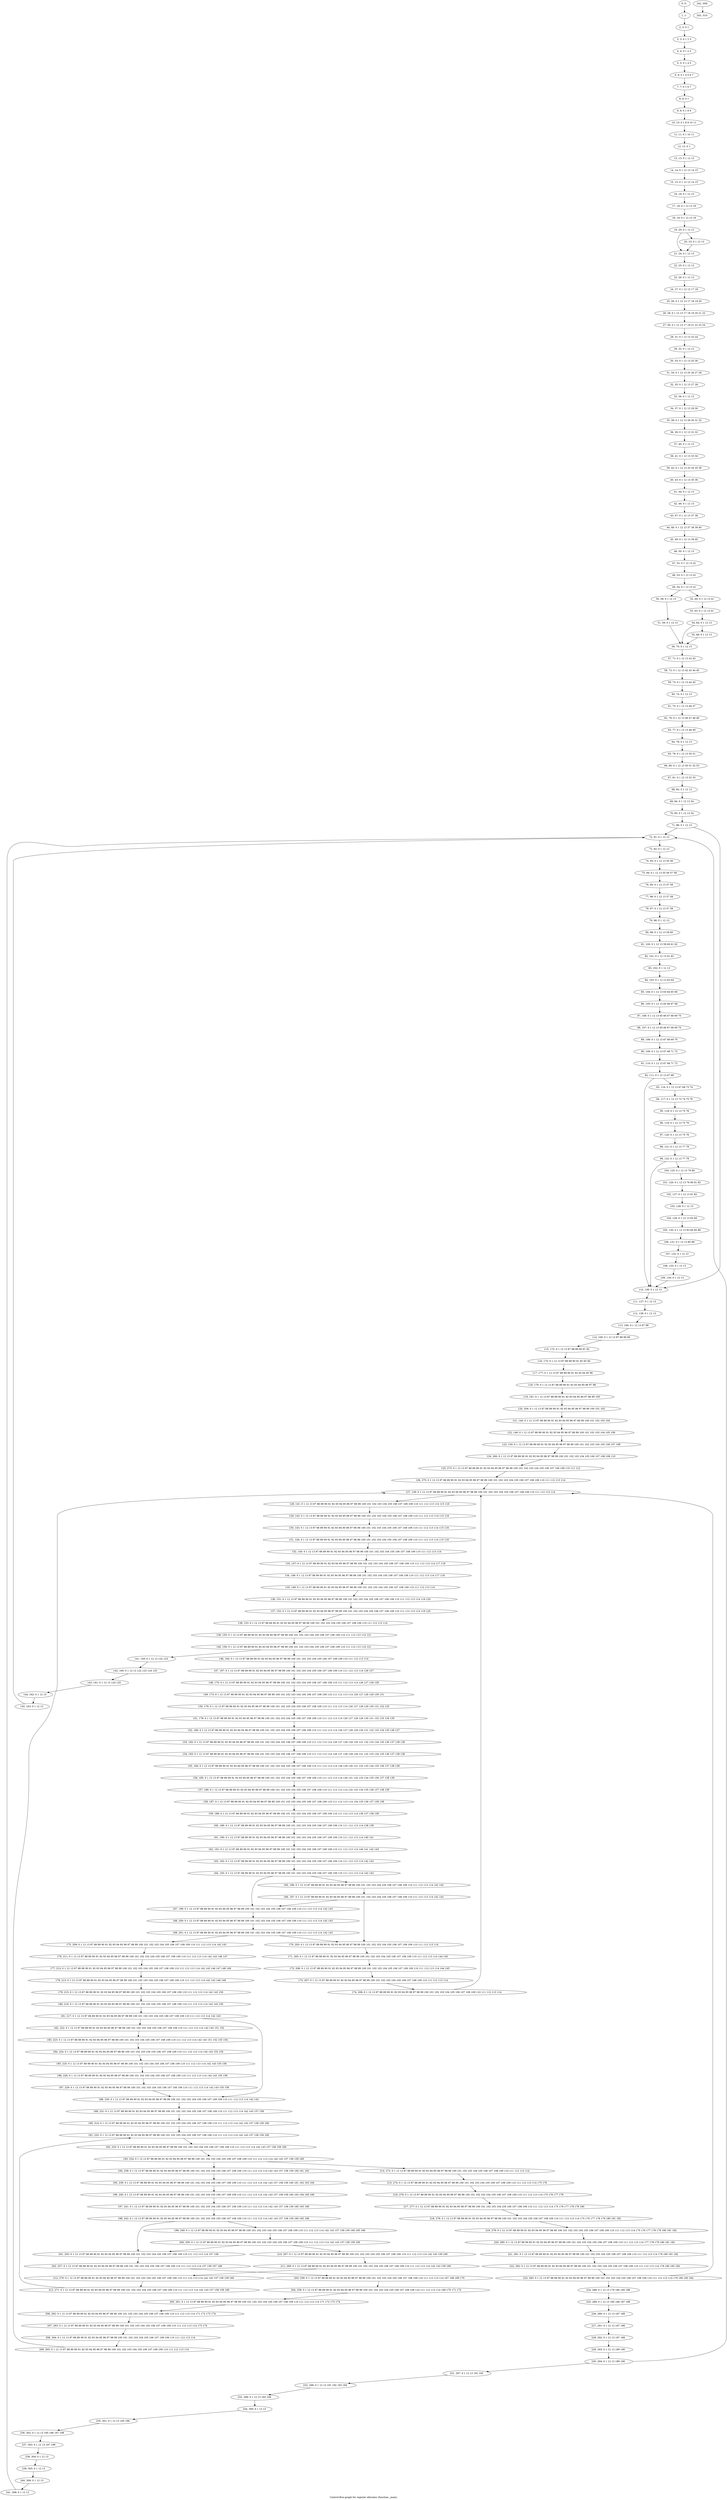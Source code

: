 digraph G {
graph [label="Control-flow-graph for register allocator (function _main)"]
0[label="0, 0: "];
1[label="1, 1: "];
2[label="2, 2: 0 1 "];
3[label="3, 3: 0 1 2 3 "];
4[label="4, 4: 0 1 2 3 "];
5[label="5, 5: 0 1 4 5 "];
6[label="6, 6: 0 1 4 5 6 7 "];
7[label="7, 7: 0 1 6 7 "];
8[label="8, 8: 0 1 "];
9[label="9, 9: 0 1 8 9 "];
10[label="10, 10: 0 1 8 9 10 11 "];
11[label="11, 11: 0 1 10 11 "];
12[label="12, 12: 0 1 "];
13[label="13, 13: 0 1 12 13 "];
14[label="14, 14: 0 1 12 13 14 15 "];
15[label="15, 15: 0 1 12 13 14 15 "];
16[label="16, 16: 0 1 12 13 "];
17[label="17, 18: 0 1 12 13 16 "];
18[label="18, 19: 0 1 12 13 16 "];
19[label="19, 20: 0 1 12 13 "];
20[label="20, 23: 0 1 12 13 "];
21[label="21, 24: 0 1 12 13 "];
22[label="22, 25: 0 1 12 13 "];
23[label="23, 26: 0 1 12 13 "];
24[label="24, 27: 0 1 12 13 17 18 "];
25[label="25, 28: 0 1 12 13 17 18 19 20 "];
26[label="26, 29: 0 1 12 13 17 18 19 20 21 22 "];
27[label="27, 30: 0 1 12 13 17 18 21 22 23 24 "];
28[label="28, 31: 0 1 12 13 23 24 "];
29[label="29, 32: 0 1 12 13 "];
30[label="30, 33: 0 1 12 13 25 26 "];
31[label="31, 34: 0 1 12 13 25 26 27 28 "];
32[label="32, 35: 0 1 12 13 27 28 "];
33[label="33, 36: 0 1 12 13 "];
34[label="34, 37: 0 1 12 13 29 30 "];
35[label="35, 38: 0 1 12 13 29 30 31 32 "];
36[label="36, 39: 0 1 12 13 31 32 "];
37[label="37, 40: 0 1 12 13 "];
38[label="38, 41: 0 1 12 13 33 34 "];
39[label="39, 42: 0 1 12 13 33 34 35 36 "];
40[label="40, 43: 0 1 12 13 35 36 "];
41[label="41, 44: 0 1 12 13 "];
42[label="42, 46: 0 1 12 13 "];
43[label="43, 47: 0 1 12 13 37 38 "];
44[label="44, 48: 0 1 12 13 37 38 39 40 "];
45[label="45, 49: 0 1 12 13 39 40 "];
46[label="46, 50: 0 1 12 13 "];
47[label="47, 52: 0 1 12 13 41 "];
48[label="48, 53: 0 1 12 13 41 "];
49[label="49, 54: 0 1 12 13 41 "];
50[label="50, 58: 0 1 12 13 "];
51[label="51, 59: 0 1 12 13 "];
52[label="52, 60: 0 1 12 13 41 "];
53[label="53, 63: 0 1 12 13 41 "];
54[label="54, 64: 0 1 12 13 "];
55[label="55, 68: 0 1 12 13 "];
56[label="56, 70: 0 1 12 13 "];
57[label="57, 71: 0 1 12 13 42 43 "];
58[label="58, 72: 0 1 12 13 42 43 44 45 "];
59[label="59, 73: 0 1 12 13 44 45 "];
60[label="60, 74: 0 1 12 13 "];
61[label="61, 75: 0 1 12 13 46 47 "];
62[label="62, 76: 0 1 12 13 46 47 48 49 "];
63[label="63, 77: 0 1 12 13 48 49 "];
64[label="64, 78: 0 1 12 13 "];
65[label="65, 79: 0 1 12 13 50 51 "];
66[label="66, 80: 0 1 12 13 50 51 52 53 "];
67[label="67, 81: 0 1 12 13 52 53 "];
68[label="68, 82: 0 1 12 13 "];
69[label="69, 84: 0 1 12 13 54 "];
70[label="70, 85: 0 1 12 13 54 "];
71[label="71, 86: 0 1 12 13 "];
72[label="72, 91: 0 1 12 13 "];
73[label="73, 92: 0 1 12 13 "];
74[label="74, 93: 0 1 12 13 55 56 "];
75[label="75, 94: 0 1 12 13 55 56 57 58 "];
76[label="76, 95: 0 1 12 13 57 58 "];
77[label="77, 96: 0 1 12 13 57 58 "];
78[label="78, 97: 0 1 12 13 57 58 "];
79[label="79, 98: 0 1 12 13 "];
80[label="80, 99: 0 1 12 13 59 60 "];
81[label="81, 100: 0 1 12 13 59 60 61 62 "];
82[label="82, 101: 0 1 12 13 61 62 "];
83[label="83, 102: 0 1 12 13 "];
84[label="84, 103: 0 1 12 13 63 64 "];
85[label="85, 104: 0 1 12 13 63 64 65 66 "];
86[label="86, 105: 0 1 12 13 65 66 67 68 "];
87[label="87, 106: 0 1 12 13 65 66 67 68 69 70 "];
88[label="88, 107: 0 1 12 13 65 66 67 68 69 70 "];
89[label="89, 108: 0 1 12 13 67 68 69 70 "];
90[label="90, 109: 0 1 12 13 67 68 71 72 "];
91[label="91, 110: 0 1 12 13 67 68 71 72 "];
92[label="92, 111: 0 1 12 13 67 68 "];
93[label="93, 116: 0 1 12 13 67 68 73 74 "];
94[label="94, 117: 0 1 12 13 73 74 75 76 "];
95[label="95, 118: 0 1 12 13 75 76 "];
96[label="96, 119: 0 1 12 13 75 76 "];
97[label="97, 120: 0 1 12 13 75 76 "];
98[label="98, 121: 0 1 12 13 77 78 "];
99[label="99, 122: 0 1 12 13 77 78 "];
100[label="100, 125: 0 1 12 13 79 80 "];
101[label="101, 126: 0 1 12 13 79 80 81 82 "];
102[label="102, 127: 0 1 12 13 81 82 "];
103[label="103, 128: 0 1 12 13 "];
104[label="104, 129: 0 1 12 13 83 84 "];
105[label="105, 130: 0 1 12 13 83 84 85 86 "];
106[label="106, 131: 0 1 12 13 85 86 "];
107[label="107, 132: 0 1 12 13 "];
108[label="108, 133: 0 1 12 13 "];
109[label="109, 134: 0 1 12 13 "];
110[label="110, 136: 0 1 12 13 "];
111[label="111, 137: 0 1 12 13 "];
112[label="112, 138: 0 1 12 13 "];
113[label="113, 166: 0 1 12 13 87 88 "];
114[label="114, 169: 0 1 12 13 87 88 89 90 "];
115[label="115, 172: 0 1 12 13 87 88 89 90 91 92 "];
116[label="116, 175: 0 1 12 13 87 88 89 90 91 92 93 94 "];
117[label="117, 177: 0 1 12 13 87 88 89 90 91 92 93 94 95 96 "];
118[label="118, 179: 0 1 12 13 87 88 89 90 91 92 93 94 95 96 97 98 "];
119[label="119, 181: 0 1 12 13 87 88 89 90 91 92 93 94 95 96 97 98 99 100 "];
120[label="120, 204: 0 1 12 13 87 88 89 90 91 92 93 94 95 96 97 98 99 100 101 102 "];
121[label="121, 140: 0 1 12 13 87 88 89 90 91 92 93 94 95 96 97 98 99 100 101 102 103 104 "];
122[label="122, 146: 0 1 12 13 87 88 89 90 91 92 93 94 95 96 97 98 99 100 101 102 103 104 105 106 "];
123[label="123, 150: 0 1 12 13 87 88 89 90 91 92 93 94 95 96 97 98 99 100 101 102 103 104 105 106 107 108 "];
124[label="124, 260: 0 1 12 13 87 88 89 90 91 92 93 94 95 96 97 98 99 100 101 102 103 104 105 106 107 108 109 110 "];
125[label="125, 273: 0 1 12 13 87 88 89 90 91 92 93 94 95 96 97 98 99 100 101 102 103 104 105 106 107 108 109 110 111 112 "];
126[label="126, 275: 0 1 12 13 87 88 89 90 91 92 93 94 95 96 97 98 99 100 101 102 103 104 105 106 107 108 109 110 111 112 113 114 "];
127[label="127, 139: 0 1 12 13 87 88 89 90 91 92 93 94 95 96 97 98 99 100 101 102 103 104 105 106 107 108 109 110 111 112 113 114 "];
128[label="128, 141: 0 1 12 13 87 88 89 90 91 92 93 94 95 96 97 98 99 100 101 102 103 104 105 106 107 108 109 110 111 112 113 114 115 116 "];
129[label="129, 142: 0 1 12 13 87 88 89 90 91 92 93 94 95 96 97 98 99 100 101 102 103 104 105 106 107 108 109 110 111 112 113 114 115 116 "];
130[label="130, 143: 0 1 12 13 87 88 89 90 91 92 93 94 95 96 97 98 99 100 101 102 103 104 105 106 107 108 109 110 111 112 113 114 115 116 "];
131[label="131, 144: 0 1 12 13 87 88 89 90 91 92 93 94 95 96 97 98 99 100 101 102 103 104 105 106 107 108 109 110 111 112 113 114 115 116 "];
132[label="132, 145: 0 1 12 13 87 88 89 90 91 92 93 94 95 96 97 98 99 100 101 102 103 104 105 106 107 108 109 110 111 112 113 114 "];
133[label="133, 147: 0 1 12 13 87 88 89 90 91 92 93 94 95 96 97 98 99 100 101 102 103 104 105 106 107 108 109 110 111 112 113 114 117 118 "];
134[label="134, 148: 0 1 12 13 87 88 89 90 91 92 93 94 95 96 97 98 99 100 101 102 103 104 105 106 107 108 109 110 111 112 113 114 117 118 "];
135[label="135, 149: 0 1 12 13 87 88 89 90 91 92 93 94 95 96 97 98 99 100 101 102 103 104 105 106 107 108 109 110 111 112 113 114 "];
136[label="136, 151: 0 1 12 13 87 88 89 90 91 92 93 94 95 96 97 98 99 100 101 102 103 104 105 106 107 108 109 110 111 112 113 114 119 120 "];
137[label="137, 152: 0 1 12 13 87 88 89 90 91 92 93 94 95 96 97 98 99 100 101 102 103 104 105 106 107 108 109 110 111 112 113 114 119 120 "];
138[label="138, 153: 0 1 12 13 87 88 89 90 91 92 93 94 95 96 97 98 99 100 101 102 103 104 105 106 107 108 109 110 111 112 113 114 "];
139[label="139, 155: 0 1 12 13 87 88 89 90 91 92 93 94 95 96 97 98 99 100 101 102 103 104 105 106 107 108 109 110 111 112 113 114 121 "];
140[label="140, 156: 0 1 12 13 87 88 89 90 91 92 93 94 95 96 97 98 99 100 101 102 103 104 105 106 107 108 109 110 111 112 113 114 121 "];
141[label="141, 159: 0 1 12 13 122 123 "];
142[label="142, 160: 0 1 12 13 122 123 124 125 "];
143[label="143, 161: 0 1 12 13 124 125 "];
144[label="144, 162: 0 1 12 13 "];
145[label="145, 163: 0 1 12 13 "];
146[label="146, 164: 0 1 12 13 87 88 89 90 91 92 93 94 95 96 97 98 99 100 101 102 103 104 105 106 107 108 109 110 111 112 113 114 "];
147[label="147, 167: 0 1 12 13 87 88 89 90 91 92 93 94 95 96 97 98 99 100 101 102 103 104 105 106 107 108 109 110 111 112 113 114 126 127 "];
148[label="148, 170: 0 1 12 13 87 88 89 90 91 92 93 94 95 96 97 98 99 100 101 102 103 104 105 106 107 108 109 110 111 112 113 114 126 127 128 129 "];
149[label="149, 173: 0 1 12 13 87 88 89 90 91 92 93 94 95 96 97 98 99 100 101 102 103 104 105 106 107 108 109 110 111 112 113 114 126 127 128 129 130 131 "];
150[label="150, 176: 0 1 12 13 87 88 89 90 91 92 93 94 95 96 97 98 99 100 101 102 103 104 105 106 107 108 109 110 111 112 113 114 126 127 128 129 130 131 132 133 "];
151[label="151, 178: 0 1 12 13 87 88 89 90 91 92 93 94 95 96 97 98 99 100 101 102 103 104 105 106 107 108 109 110 111 112 113 114 126 127 128 129 130 131 132 133 134 135 "];
152[label="152, 180: 0 1 12 13 87 88 89 90 91 92 93 94 95 96 97 98 99 100 101 102 103 104 105 106 107 108 109 110 111 112 113 114 126 127 128 129 130 131 132 133 134 135 136 137 "];
153[label="153, 182: 0 1 12 13 87 88 89 90 91 92 93 94 95 96 97 98 99 100 101 102 103 104 105 106 107 108 109 110 111 112 113 114 126 127 128 129 130 131 132 133 134 135 136 137 138 139 "];
154[label="154, 183: 0 1 12 13 87 88 89 90 91 92 93 94 95 96 97 98 99 100 101 102 103 104 105 106 107 108 109 110 111 112 113 114 126 127 128 129 130 131 132 133 134 135 136 137 138 139 "];
155[label="155, 184: 0 1 12 13 87 88 89 90 91 92 93 94 95 96 97 98 99 100 101 102 103 104 105 106 107 108 109 110 111 112 113 114 128 129 130 131 132 133 134 135 136 137 138 139 "];
156[label="156, 185: 0 1 12 13 87 88 89 90 91 92 93 94 95 96 97 98 99 100 101 102 103 104 105 106 107 108 109 110 111 112 113 114 130 131 132 133 134 135 136 137 138 139 "];
157[label="157, 186: 0 1 12 13 87 88 89 90 91 92 93 94 95 96 97 98 99 100 101 102 103 104 105 106 107 108 109 110 111 112 113 114 132 133 134 135 136 137 138 139 "];
158[label="158, 187: 0 1 12 13 87 88 89 90 91 92 93 94 95 96 97 98 99 100 101 102 103 104 105 106 107 108 109 110 111 112 113 114 134 135 136 137 138 139 "];
159[label="159, 188: 0 1 12 13 87 88 89 90 91 92 93 94 95 96 97 98 99 100 101 102 103 104 105 106 107 108 109 110 111 112 113 114 136 137 138 139 "];
160[label="160, 189: 0 1 12 13 87 88 89 90 91 92 93 94 95 96 97 98 99 100 101 102 103 104 105 106 107 108 109 110 111 112 113 114 138 139 "];
161[label="161, 190: 0 1 12 13 87 88 89 90 91 92 93 94 95 96 97 98 99 100 101 102 103 104 105 106 107 108 109 110 111 112 113 114 140 141 "];
162[label="162, 191: 0 1 12 13 87 88 89 90 91 92 93 94 95 96 97 98 99 100 101 102 103 104 105 106 107 108 109 110 111 112 113 114 140 141 142 143 "];
163[label="163, 192: 0 1 12 13 87 88 89 90 91 92 93 94 95 96 97 98 99 100 101 102 103 104 105 106 107 108 109 110 111 112 113 114 142 143 "];
164[label="164, 193: 0 1 12 13 87 88 89 90 91 92 93 94 95 96 97 98 99 100 101 102 103 104 105 106 107 108 109 110 111 112 113 114 142 143 "];
165[label="165, 196: 0 1 12 13 87 88 89 90 91 92 93 94 95 96 97 98 99 100 101 102 103 104 105 106 107 108 109 110 111 112 113 114 142 143 "];
166[label="166, 197: 0 1 12 13 87 88 89 90 91 92 93 94 95 96 97 98 99 100 101 102 103 104 105 106 107 108 109 110 111 112 113 114 142 143 "];
167[label="167, 199: 0 1 12 13 87 88 89 90 91 92 93 94 95 96 97 98 99 100 101 102 103 104 105 106 107 108 109 110 111 112 113 114 142 143 "];
168[label="168, 200: 0 1 12 13 87 88 89 90 91 92 93 94 95 96 97 98 99 100 101 102 103 104 105 106 107 108 109 110 111 112 113 114 142 143 "];
169[label="169, 201: 0 1 12 13 87 88 89 90 91 92 93 94 95 96 97 98 99 100 101 102 103 104 105 106 107 108 109 110 111 112 113 114 142 143 "];
170[label="170, 203: 0 1 12 13 87 88 89 90 91 92 93 94 95 96 97 98 99 100 101 102 103 104 105 106 107 108 109 110 111 112 113 114 "];
171[label="171, 205: 0 1 12 13 87 88 89 90 91 92 93 94 95 96 97 98 99 100 101 102 103 104 105 106 107 108 109 110 111 112 113 114 144 145 "];
172[label="172, 206: 0 1 12 13 87 88 89 90 91 92 93 94 95 96 97 98 99 100 101 102 103 104 105 106 107 108 109 110 111 112 113 114 144 145 "];
173[label="173, 207: 0 1 12 13 87 88 89 90 91 92 93 94 95 96 97 98 99 100 101 102 103 104 105 106 107 108 109 110 111 112 113 114 "];
174[label="174, 208: 0 1 12 13 87 88 89 90 91 92 93 94 95 96 97 98 99 100 101 102 103 104 105 106 107 108 109 110 111 112 113 114 "];
175[label="175, 209: 0 1 12 13 87 88 89 90 91 92 93 94 95 96 97 98 99 100 101 102 103 104 105 106 107 108 109 110 111 112 113 114 142 143 "];
176[label="176, 211: 0 1 12 13 87 88 89 90 91 92 93 94 95 96 97 98 99 100 101 102 103 104 105 106 107 108 109 110 111 112 113 114 142 143 146 147 "];
177[label="177, 212: 0 1 12 13 87 88 89 90 91 92 93 94 95 96 97 98 99 100 101 102 103 104 105 106 107 108 109 110 111 112 113 114 142 143 146 147 148 149 "];
178[label="178, 213: 0 1 12 13 87 88 89 90 91 92 93 94 95 96 97 98 99 100 101 102 103 104 105 106 107 108 109 110 111 112 113 114 142 143 148 149 "];
179[label="179, 215: 0 1 12 13 87 88 89 90 91 92 93 94 95 96 97 98 99 100 101 102 103 104 105 106 107 108 109 110 111 112 113 114 142 143 150 "];
180[label="180, 216: 0 1 12 13 87 88 89 90 91 92 93 94 95 96 97 98 99 100 101 102 103 104 105 106 107 108 109 110 111 112 113 114 142 143 150 "];
181[label="181, 217: 0 1 12 13 87 88 89 90 91 92 93 94 95 96 97 98 99 100 101 102 103 104 105 106 107 108 109 110 111 112 113 114 142 143 "];
182[label="182, 222: 0 1 12 13 87 88 89 90 91 92 93 94 95 96 97 98 99 100 101 102 103 104 105 106 107 108 109 110 111 112 113 114 142 143 151 152 "];
183[label="183, 223: 0 1 12 13 87 88 89 90 91 92 93 94 95 96 97 98 99 100 101 102 103 104 105 106 107 108 109 110 111 112 113 114 142 143 151 152 153 154 "];
184[label="184, 224: 0 1 12 13 87 88 89 90 91 92 93 94 95 96 97 98 99 100 101 102 103 104 105 106 107 108 109 110 111 112 113 114 142 143 153 154 "];
185[label="185, 225: 0 1 12 13 87 88 89 90 91 92 93 94 95 96 97 98 99 100 101 102 103 104 105 106 107 108 109 110 111 112 113 114 142 143 155 156 "];
186[label="186, 226: 0 1 12 13 87 88 89 90 91 92 93 94 95 96 97 98 99 100 101 102 103 104 105 106 107 108 109 110 111 112 113 114 142 143 155 156 "];
187[label="187, 229: 0 1 12 13 87 88 89 90 91 92 93 94 95 96 97 98 99 100 101 102 103 104 105 106 107 108 109 110 111 112 113 114 142 143 155 156 "];
188[label="188, 230: 0 1 12 13 87 88 89 90 91 92 93 94 95 96 97 98 99 100 101 102 103 104 105 106 107 108 109 110 111 112 113 114 142 143 "];
189[label="189, 231: 0 1 12 13 87 88 89 90 91 92 93 94 95 96 97 98 99 100 101 102 103 104 105 106 107 108 109 110 111 112 113 114 142 143 157 158 "];
190[label="190, 314: 0 1 12 13 87 88 89 90 91 92 93 94 95 96 97 98 99 100 101 102 103 104 105 106 107 108 109 110 111 112 113 114 142 143 157 158 159 160 "];
191[label="191, 232: 0 1 12 13 87 88 89 90 91 92 93 94 95 96 97 98 99 100 101 102 103 104 105 106 107 108 109 110 111 112 113 114 142 143 157 158 159 160 "];
192[label="192, 233: 0 1 12 13 87 88 89 90 91 92 93 94 95 96 97 98 99 100 101 102 103 104 105 106 107 108 109 110 111 112 113 114 142 143 157 158 159 160 "];
193[label="193, 234: 0 1 12 13 87 88 89 90 91 92 93 94 95 96 97 98 99 100 101 102 103 104 105 106 107 108 109 110 111 112 113 114 142 143 157 158 159 160 "];
194[label="194, 238: 0 1 12 13 87 88 89 90 91 92 93 94 95 96 97 98 99 100 101 102 103 104 105 106 107 108 109 110 111 112 113 114 142 143 157 158 159 160 161 162 "];
195[label="195, 239: 0 1 12 13 87 88 89 90 91 92 93 94 95 96 97 98 99 100 101 102 103 104 105 106 107 108 109 110 111 112 113 114 142 143 157 158 159 160 161 162 163 164 "];
196[label="196, 240: 0 1 12 13 87 88 89 90 91 92 93 94 95 96 97 98 99 100 101 102 103 104 105 106 107 108 109 110 111 112 113 114 142 143 157 158 159 160 163 164 165 166 "];
197[label="197, 241: 0 1 12 13 87 88 89 90 91 92 93 94 95 96 97 98 99 100 101 102 103 104 105 106 107 108 109 110 111 112 113 114 142 143 157 158 159 160 165 166 "];
198[label="198, 242: 0 1 12 13 87 88 89 90 91 92 93 94 95 96 97 98 99 100 101 102 103 104 105 106 107 108 109 110 111 112 113 114 142 143 157 158 159 160 165 166 "];
199[label="199, 249: 0 1 12 13 87 88 89 90 91 92 93 94 95 96 97 98 99 100 101 102 103 104 105 106 107 108 109 110 111 112 113 114 142 143 157 158 159 160 165 166 "];
200[label="200, 250: 0 1 12 13 87 88 89 90 91 92 93 94 95 96 97 98 99 100 101 102 103 104 105 106 107 108 109 110 111 112 113 114 142 143 157 158 159 160 "];
201[label="201, 255: 0 1 12 13 87 88 89 90 91 92 93 94 95 96 97 98 99 100 101 102 103 104 105 106 107 108 109 110 111 112 113 114 157 158 "];
202[label="202, 257: 0 1 12 13 87 88 89 90 91 92 93 94 95 96 97 98 99 100 101 102 103 104 105 106 107 108 109 110 111 112 113 114 157 158 167 168 "];
203[label="203, 258: 0 1 12 13 87 88 89 90 91 92 93 94 95 96 97 98 99 100 101 102 103 104 105 106 107 108 109 110 111 112 113 114 167 168 169 170 "];
204[label="204, 259: 0 1 12 13 87 88 89 90 91 92 93 94 95 96 97 98 99 100 101 102 103 104 105 106 107 108 109 110 111 112 113 114 169 170 171 172 "];
205[label="205, 261: 0 1 12 13 87 88 89 90 91 92 93 94 95 96 97 98 99 100 101 102 103 104 105 106 107 108 109 110 111 112 113 114 171 172 173 174 "];
206[label="206, 262: 0 1 12 13 87 88 89 90 91 92 93 94 95 96 97 98 99 100 101 102 103 104 105 106 107 108 109 110 111 112 113 114 171 172 173 174 "];
207[label="207, 263: 0 1 12 13 87 88 89 90 91 92 93 94 95 96 97 98 99 100 101 102 103 104 105 106 107 108 109 110 111 112 113 114 173 174 "];
208[label="208, 264: 0 1 12 13 87 88 89 90 91 92 93 94 95 96 97 98 99 100 101 102 103 104 105 106 107 108 109 110 111 112 113 114 "];
209[label="209, 265: 0 1 12 13 87 88 89 90 91 92 93 94 95 96 97 98 99 100 101 102 103 104 105 106 107 108 109 110 111 112 113 114 "];
210[label="210, 267: 0 1 12 13 87 88 89 90 91 92 93 94 95 96 97 98 99 100 101 102 103 104 105 106 107 108 109 110 111 112 113 114 142 143 159 160 "];
211[label="211, 269: 0 1 12 13 87 88 89 90 91 92 93 94 95 96 97 98 99 100 101 102 103 104 105 106 107 108 109 110 111 112 113 114 142 143 159 160 "];
212[label="212, 270: 0 1 12 13 87 88 89 90 91 92 93 94 95 96 97 98 99 100 101 102 103 104 105 106 107 108 109 110 111 112 113 114 142 143 157 158 159 160 "];
213[label="213, 271: 0 1 12 13 87 88 89 90 91 92 93 94 95 96 97 98 99 100 101 102 103 104 105 106 107 108 109 110 111 112 113 114 142 143 157 158 159 160 "];
214[label="214, 272: 0 1 12 13 87 88 89 90 91 92 93 94 95 96 97 98 99 100 101 102 103 104 105 106 107 108 109 110 111 112 113 114 "];
215[label="215, 274: 0 1 12 13 87 88 89 90 91 92 93 94 95 96 97 98 99 100 101 102 103 104 105 106 107 108 109 110 111 112 113 114 175 176 "];
216[label="216, 276: 0 1 12 13 87 88 89 90 91 92 93 94 95 96 97 98 99 100 101 102 103 104 105 106 107 108 109 110 111 112 113 114 175 176 177 178 "];
217[label="217, 277: 0 1 12 13 87 88 89 90 91 92 93 94 95 96 97 98 99 100 101 102 103 104 105 106 107 108 109 110 111 112 113 114 175 176 177 178 179 180 "];
218[label="218, 278: 0 1 12 13 87 88 89 90 91 92 93 94 95 96 97 98 99 100 101 102 103 104 105 106 107 108 109 110 111 112 113 114 175 176 177 178 179 180 181 182 "];
219[label="219, 279: 0 1 12 13 87 88 89 90 91 92 93 94 95 96 97 98 99 100 101 102 103 104 105 106 107 108 109 110 111 112 113 114 175 176 177 178 179 180 181 182 "];
220[label="220, 280: 0 1 12 13 87 88 89 90 91 92 93 94 95 96 97 98 99 100 101 102 103 104 105 106 107 108 109 110 111 112 113 114 177 178 179 180 181 182 "];
221[label="221, 281: 0 1 12 13 87 88 89 90 91 92 93 94 95 96 97 98 99 100 101 102 103 104 105 106 107 108 109 110 111 112 113 114 179 180 181 182 "];
222[label="222, 282: 0 1 12 13 87 88 89 90 91 92 93 94 95 96 97 98 99 100 101 102 103 104 105 106 107 108 109 110 111 112 113 114 179 180 183 184 "];
223[label="223, 283: 0 1 12 13 87 88 89 90 91 92 93 94 95 96 97 98 99 100 101 102 103 104 105 106 107 108 109 110 111 112 113 114 179 180 183 184 "];
224[label="224, 288: 0 1 12 13 179 180 185 186 "];
225[label="225, 289: 0 1 12 13 185 186 187 188 "];
226[label="226, 290: 0 1 12 13 187 188 "];
227[label="227, 291: 0 1 12 13 187 188 "];
228[label="228, 292: 0 1 12 13 187 188 "];
229[label="229, 293: 0 1 12 13 189 190 "];
230[label="230, 294: 0 1 12 13 189 190 "];
231[label="231, 297: 0 1 12 13 191 192 "];
232[label="232, 298: 0 1 12 13 191 192 193 194 "];
233[label="233, 299: 0 1 12 13 193 194 "];
234[label="234, 300: 0 1 12 13 "];
235[label="235, 301: 0 1 12 13 195 196 "];
236[label="236, 302: 0 1 12 13 195 196 197 198 "];
237[label="237, 303: 0 1 12 13 197 198 "];
238[label="238, 304: 0 1 12 13 "];
239[label="239, 305: 0 1 12 13 "];
240[label="240, 306: 0 1 12 13 "];
241[label="241, 308: 0 1 12 13 "];
242[label="242, 309: "];
243[label="243, 310: "];
0->1 ;
1->2 ;
2->3 ;
3->4 ;
4->5 ;
5->6 ;
6->7 ;
7->8 ;
8->9 ;
9->10 ;
10->11 ;
11->12 ;
12->13 ;
13->14 ;
14->15 ;
15->16 ;
16->17 ;
17->18 ;
18->19 ;
19->20 ;
19->21 ;
20->21 ;
21->22 ;
22->23 ;
23->24 ;
24->25 ;
25->26 ;
26->27 ;
27->28 ;
28->29 ;
29->30 ;
30->31 ;
31->32 ;
32->33 ;
33->34 ;
34->35 ;
35->36 ;
36->37 ;
37->38 ;
38->39 ;
39->40 ;
40->41 ;
41->42 ;
42->43 ;
43->44 ;
44->45 ;
45->46 ;
46->47 ;
47->48 ;
48->49 ;
49->50 ;
49->52 ;
50->51 ;
51->56 ;
52->53 ;
53->54 ;
54->55 ;
54->56 ;
55->56 ;
56->57 ;
57->58 ;
58->59 ;
59->60 ;
60->61 ;
61->62 ;
62->63 ;
63->64 ;
64->65 ;
65->66 ;
66->67 ;
67->68 ;
68->69 ;
69->70 ;
70->71 ;
71->72 ;
71->110 ;
72->73 ;
73->74 ;
74->75 ;
75->76 ;
76->77 ;
77->78 ;
78->79 ;
79->80 ;
80->81 ;
81->82 ;
82->83 ;
83->84 ;
84->85 ;
85->86 ;
86->87 ;
87->88 ;
88->89 ;
89->90 ;
90->91 ;
91->92 ;
92->93 ;
92->110 ;
93->94 ;
94->95 ;
95->96 ;
96->97 ;
97->98 ;
98->99 ;
99->100 ;
99->110 ;
100->101 ;
101->102 ;
102->103 ;
103->104 ;
104->105 ;
105->106 ;
106->107 ;
107->108 ;
108->109 ;
109->110 ;
110->111 ;
111->112 ;
112->113 ;
113->114 ;
114->115 ;
115->116 ;
116->117 ;
117->118 ;
118->119 ;
119->120 ;
120->121 ;
121->122 ;
122->123 ;
123->124 ;
124->125 ;
125->126 ;
126->127 ;
127->128 ;
128->129 ;
129->130 ;
130->131 ;
131->132 ;
132->133 ;
133->134 ;
134->135 ;
135->136 ;
136->137 ;
137->138 ;
138->139 ;
139->140 ;
140->141 ;
140->146 ;
141->142 ;
142->143 ;
143->144 ;
144->145 ;
145->72 ;
146->147 ;
147->148 ;
148->149 ;
149->150 ;
150->151 ;
151->152 ;
152->153 ;
153->154 ;
154->155 ;
155->156 ;
156->157 ;
157->158 ;
158->159 ;
159->160 ;
160->161 ;
161->162 ;
162->163 ;
163->164 ;
164->165 ;
164->167 ;
165->166 ;
166->167 ;
166->170 ;
167->168 ;
168->169 ;
169->170 ;
169->175 ;
170->171 ;
171->172 ;
172->173 ;
173->174 ;
174->127 ;
175->176 ;
176->177 ;
177->178 ;
178->179 ;
179->180 ;
180->181 ;
181->182 ;
181->188 ;
182->183 ;
183->184 ;
184->185 ;
185->186 ;
186->187 ;
187->188 ;
188->189 ;
189->190 ;
190->191 ;
191->192 ;
192->193 ;
193->194 ;
193->214 ;
194->195 ;
195->196 ;
196->197 ;
197->198 ;
198->199 ;
198->201 ;
199->200 ;
200->201 ;
200->210 ;
201->202 ;
202->203 ;
203->204 ;
204->205 ;
205->206 ;
206->207 ;
207->208 ;
208->209 ;
209->127 ;
210->211 ;
211->212 ;
212->213 ;
213->191 ;
214->215 ;
215->216 ;
216->217 ;
217->218 ;
218->219 ;
219->220 ;
220->221 ;
221->222 ;
222->223 ;
223->224 ;
223->127 ;
224->225 ;
225->226 ;
226->227 ;
227->228 ;
228->229 ;
229->230 ;
230->231 ;
230->72 ;
231->232 ;
232->233 ;
233->234 ;
234->235 ;
235->236 ;
236->237 ;
237->238 ;
238->239 ;
239->240 ;
240->241 ;
241->72 ;
242->243 ;
}
